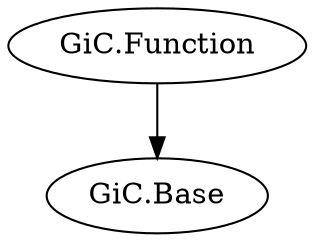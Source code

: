 # 左に行くほど単純な内容であり、
# 右に行くほど複雑な内容である。
# 下に行くほど基本的なテーマを取り扱っていて、
# 上に行くほど応用的なテーマを取り扱っている。
# neato を使用する。そうしないと pos と pin 属性が上手く働かない。

digraph G {
  # GiC.Base
  "GiC.Base" [pos = "0,0", pin = true];

  # GiC.Function
  "GiC.Function" -> "GiC.Base";
  "GiC.Function" [pos = "2,2", pin = true];
}
